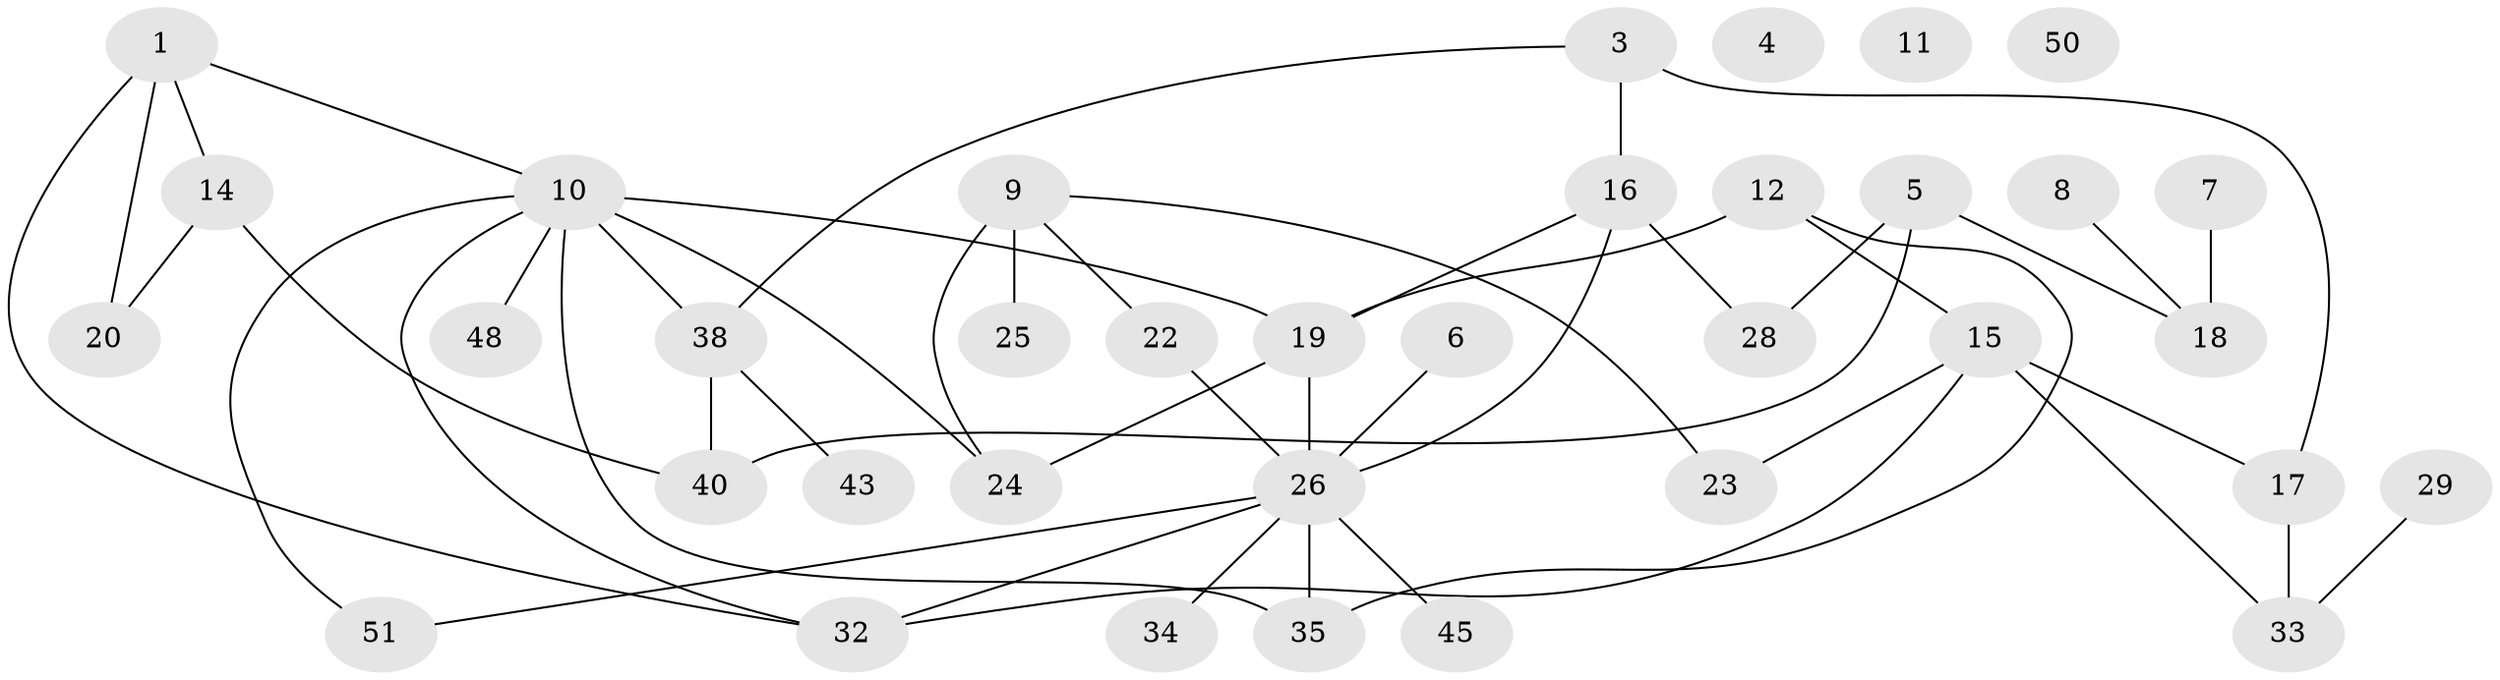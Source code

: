 // Generated by graph-tools (version 1.1) at 2025/23/03/03/25 07:23:28]
// undirected, 36 vertices, 48 edges
graph export_dot {
graph [start="1"]
  node [color=gray90,style=filled];
  1 [super="+2"];
  3;
  4;
  5 [super="+42"];
  6;
  7;
  8;
  9 [super="+13"];
  10 [super="+46"];
  11;
  12;
  14 [super="+36"];
  15 [super="+30"];
  16 [super="+37"];
  17 [super="+47"];
  18 [super="+31"];
  19 [super="+21"];
  20;
  22;
  23;
  24 [super="+27"];
  25;
  26 [super="+39"];
  28;
  29;
  32;
  33 [super="+44"];
  34;
  35 [super="+41"];
  38 [super="+49"];
  40;
  43;
  45;
  48;
  50;
  51;
  1 -- 32;
  1 -- 20;
  1 -- 10;
  1 -- 14;
  3 -- 16;
  3 -- 17;
  3 -- 38;
  5 -- 18;
  5 -- 28;
  5 -- 40;
  6 -- 26;
  7 -- 18;
  8 -- 18;
  9 -- 22;
  9 -- 24 [weight=2];
  9 -- 25;
  9 -- 23;
  10 -- 24;
  10 -- 51;
  10 -- 32;
  10 -- 48;
  10 -- 19;
  10 -- 38;
  10 -- 35;
  12 -- 19;
  12 -- 35;
  12 -- 15;
  14 -- 40;
  14 -- 20;
  15 -- 32;
  15 -- 17;
  15 -- 23;
  15 -- 33;
  16 -- 26;
  16 -- 28;
  16 -- 19;
  17 -- 33;
  19 -- 24;
  19 -- 26 [weight=2];
  22 -- 26;
  26 -- 32;
  26 -- 34;
  26 -- 35;
  26 -- 51;
  26 -- 45;
  29 -- 33;
  38 -- 43;
  38 -- 40;
}

